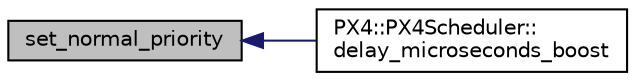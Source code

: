 digraph "set_normal_priority"
{
 // INTERACTIVE_SVG=YES
  edge [fontname="Helvetica",fontsize="10",labelfontname="Helvetica",labelfontsize="10"];
  node [fontname="Helvetica",fontsize="10",shape=record];
  rankdir="LR";
  Node1 [label="set_normal_priority",height=0.2,width=0.4,color="black", fillcolor="grey75", style="filled", fontcolor="black"];
  Node1 -> Node2 [dir="back",color="midnightblue",fontsize="10",style="solid",fontname="Helvetica"];
  Node2 [label="PX4::PX4Scheduler::\ldelay_microseconds_boost",height=0.2,width=0.4,color="black", fillcolor="white", style="filled",URL="$classPX4_1_1PX4Scheduler.html#a9c3c85945b3b9f6e5867efd79c9920fc"];
}
